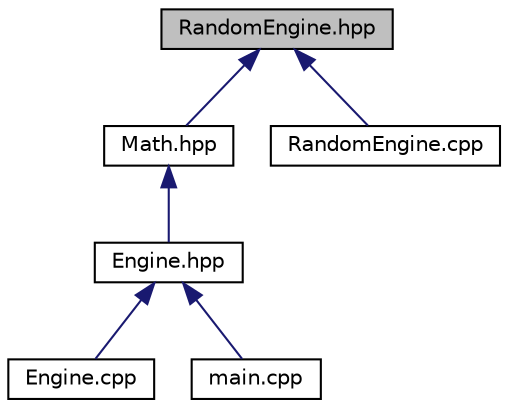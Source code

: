 digraph "RandomEngine.hpp"
{
  edge [fontname="Helvetica",fontsize="10",labelfontname="Helvetica",labelfontsize="10"];
  node [fontname="Helvetica",fontsize="10",shape=record];
  Node4 [label="RandomEngine.hpp",height=0.2,width=0.4,color="black", fillcolor="grey75", style="filled", fontcolor="black"];
  Node4 -> Node5 [dir="back",color="midnightblue",fontsize="10",style="solid"];
  Node5 [label="Math.hpp",height=0.2,width=0.4,color="black", fillcolor="white", style="filled",URL="$_math_8hpp.html"];
  Node5 -> Node6 [dir="back",color="midnightblue",fontsize="10",style="solid"];
  Node6 [label="Engine.hpp",height=0.2,width=0.4,color="black", fillcolor="white", style="filled",URL="$_engine_8hpp.html"];
  Node6 -> Node7 [dir="back",color="midnightblue",fontsize="10",style="solid"];
  Node7 [label="Engine.cpp",height=0.2,width=0.4,color="black", fillcolor="white", style="filled",URL="$_engine_8cpp.html"];
  Node6 -> Node8 [dir="back",color="midnightblue",fontsize="10",style="solid"];
  Node8 [label="main.cpp",height=0.2,width=0.4,color="black", fillcolor="white", style="filled",URL="$main_8cpp.html"];
  Node4 -> Node9 [dir="back",color="midnightblue",fontsize="10",style="solid"];
  Node9 [label="RandomEngine.cpp",height=0.2,width=0.4,color="black", fillcolor="white", style="filled",URL="$_random_engine_8cpp.html"];
}
